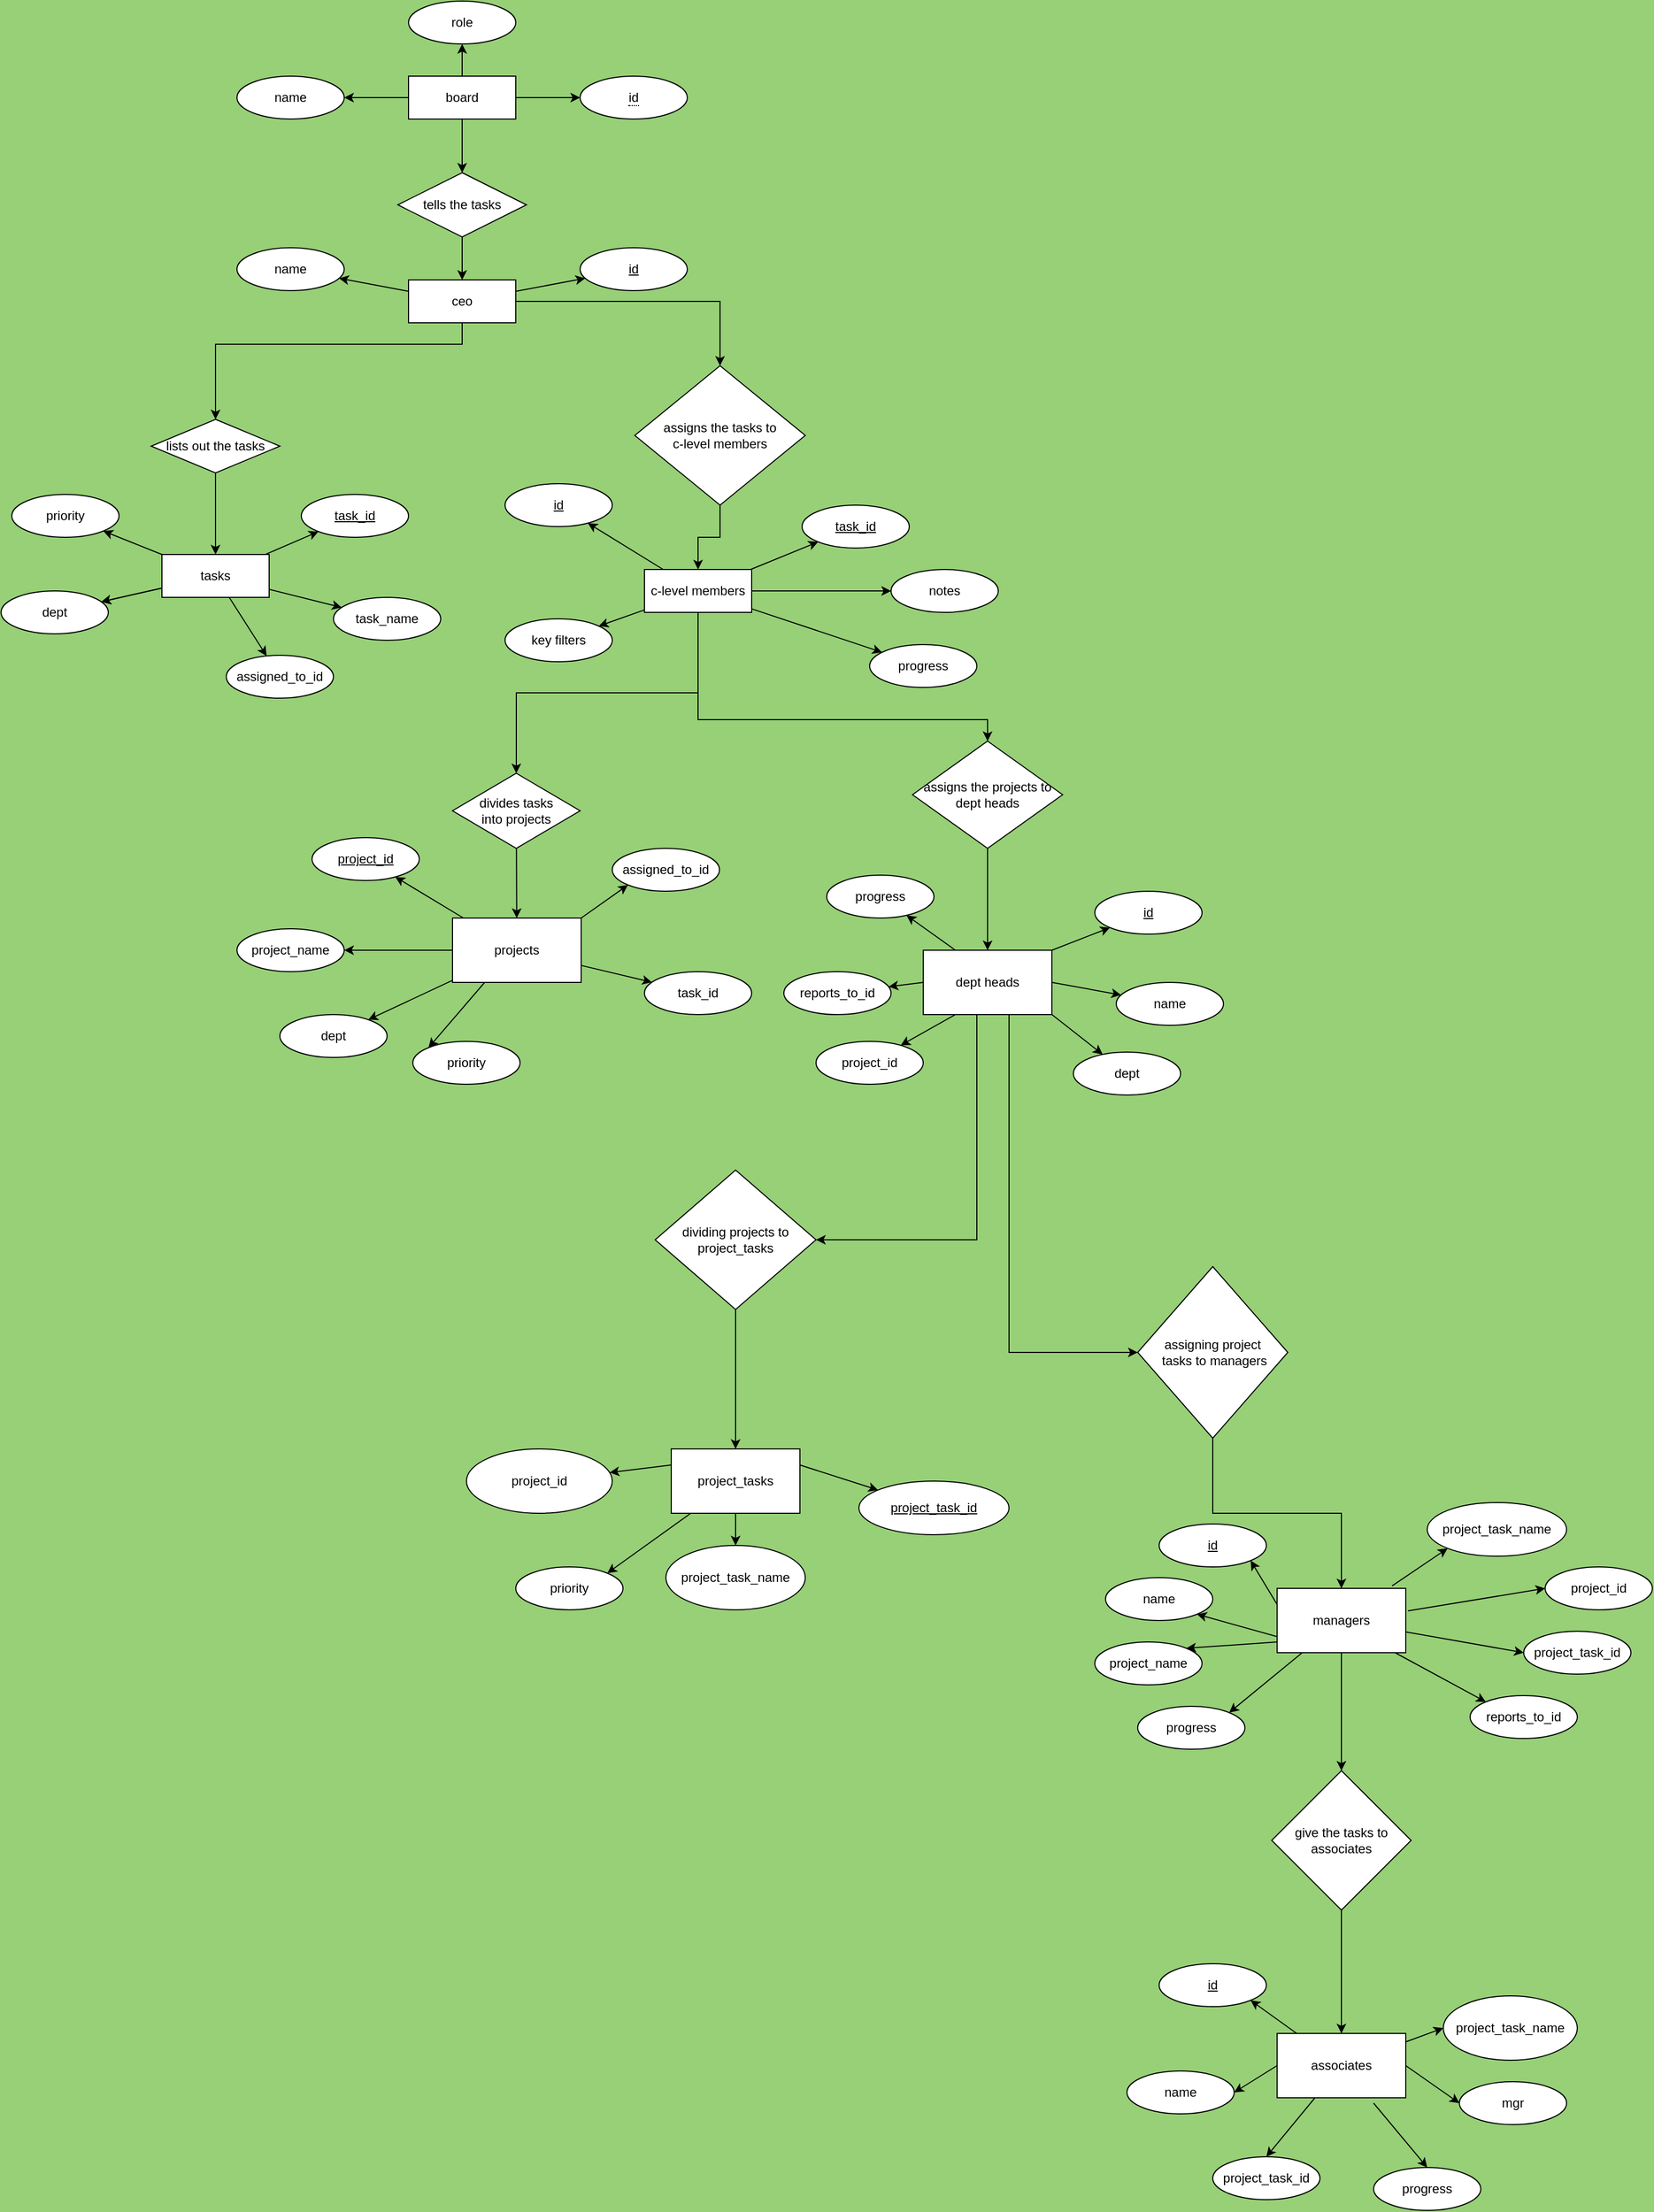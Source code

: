 <mxfile version="14.9.5" type="github">
  <diagram id="wq-XRTfU4Y2B7C9Du99J" name="Page-1">
    <mxGraphModel dx="1865" dy="1725" grid="1" gridSize="10" guides="1" tooltips="1" connect="1" arrows="1" fold="1" page="1" pageScale="1" pageWidth="827" pageHeight="1169" background="#97D077" math="0" shadow="0">
      <root>
        <mxCell id="0" />
        <mxCell id="1" parent="0" />
        <mxCell id="iOZBX-VmQLaMs8w1UVqm-68" value="" style="edgeStyle=orthogonalEdgeStyle;rounded=0;orthogonalLoop=1;jettySize=auto;html=1;" parent="1" source="iOZBX-VmQLaMs8w1UVqm-64" target="iOZBX-VmQLaMs8w1UVqm-66" edge="1">
          <mxGeometry relative="1" as="geometry" />
        </mxCell>
        <mxCell id="iOZBX-VmQLaMs8w1UVqm-76" value="" style="edgeStyle=orthogonalEdgeStyle;rounded=0;orthogonalLoop=1;jettySize=auto;html=1;" parent="1" source="iOZBX-VmQLaMs8w1UVqm-64" target="iOZBX-VmQLaMs8w1UVqm-73" edge="1">
          <mxGeometry relative="1" as="geometry" />
        </mxCell>
        <mxCell id="iOZBX-VmQLaMs8w1UVqm-78" value="" style="edgeStyle=orthogonalEdgeStyle;rounded=0;orthogonalLoop=1;jettySize=auto;html=1;" parent="1" source="iOZBX-VmQLaMs8w1UVqm-64" target="iOZBX-VmQLaMs8w1UVqm-72" edge="1">
          <mxGeometry relative="1" as="geometry" />
        </mxCell>
        <mxCell id="iOZBX-VmQLaMs8w1UVqm-81" value="" style="edgeStyle=none;rounded=0;orthogonalLoop=1;jettySize=auto;html=1;" parent="1" source="iOZBX-VmQLaMs8w1UVqm-64" target="iOZBX-VmQLaMs8w1UVqm-80" edge="1">
          <mxGeometry relative="1" as="geometry" />
        </mxCell>
        <mxCell id="iOZBX-VmQLaMs8w1UVqm-64" value="board" style="whiteSpace=wrap;html=1;align=center;" parent="1" vertex="1">
          <mxGeometry x="360" y="-1090" width="100" height="40" as="geometry" />
        </mxCell>
        <mxCell id="iOZBX-VmQLaMs8w1UVqm-66" value="&lt;span style=&quot;border-bottom: 1px dotted&quot;&gt;id&lt;/span&gt;" style="ellipse;whiteSpace=wrap;html=1;align=center;" parent="1" vertex="1">
          <mxGeometry x="520" y="-1090" width="100" height="40" as="geometry" />
        </mxCell>
        <mxCell id="iOZBX-VmQLaMs8w1UVqm-72" value="name" style="ellipse;whiteSpace=wrap;html=1;align=center;" parent="1" vertex="1">
          <mxGeometry x="200" y="-1090" width="100" height="40" as="geometry" />
        </mxCell>
        <mxCell id="iOZBX-VmQLaMs8w1UVqm-73" value="role" style="ellipse;whiteSpace=wrap;html=1;align=center;" parent="1" vertex="1">
          <mxGeometry x="360" y="-1160" width="100" height="40" as="geometry" />
        </mxCell>
        <mxCell id="iOZBX-VmQLaMs8w1UVqm-83" value="" style="edgeStyle=none;rounded=0;orthogonalLoop=1;jettySize=auto;html=1;" parent="1" source="iOZBX-VmQLaMs8w1UVqm-80" target="iOZBX-VmQLaMs8w1UVqm-82" edge="1">
          <mxGeometry relative="1" as="geometry" />
        </mxCell>
        <mxCell id="iOZBX-VmQLaMs8w1UVqm-80" value="tells the tasks" style="shape=rhombus;perimeter=rhombusPerimeter;whiteSpace=wrap;html=1;align=center;" parent="1" vertex="1">
          <mxGeometry x="350" y="-1000" width="120" height="60" as="geometry" />
        </mxCell>
        <mxCell id="iOZBX-VmQLaMs8w1UVqm-86" value="" style="edgeStyle=none;rounded=0;orthogonalLoop=1;jettySize=auto;html=1;" parent="1" source="iOZBX-VmQLaMs8w1UVqm-82" target="iOZBX-VmQLaMs8w1UVqm-85" edge="1">
          <mxGeometry relative="1" as="geometry" />
        </mxCell>
        <mxCell id="iOZBX-VmQLaMs8w1UVqm-87" value="" style="edgeStyle=none;rounded=0;orthogonalLoop=1;jettySize=auto;html=1;" parent="1" source="iOZBX-VmQLaMs8w1UVqm-82" target="iOZBX-VmQLaMs8w1UVqm-84" edge="1">
          <mxGeometry relative="1" as="geometry" />
        </mxCell>
        <mxCell id="iOZBX-VmQLaMs8w1UVqm-95" value="" style="edgeStyle=orthogonalEdgeStyle;rounded=0;orthogonalLoop=1;jettySize=auto;html=1;" parent="1" source="iOZBX-VmQLaMs8w1UVqm-82" target="iOZBX-VmQLaMs8w1UVqm-89" edge="1">
          <mxGeometry relative="1" as="geometry">
            <Array as="points">
              <mxPoint x="410" y="-840" />
              <mxPoint x="180" y="-840" />
            </Array>
          </mxGeometry>
        </mxCell>
        <mxCell id="iOZBX-VmQLaMs8w1UVqm-82" value="ceo" style="whiteSpace=wrap;html=1;align=center;" parent="1" vertex="1">
          <mxGeometry x="360" y="-900" width="100" height="40" as="geometry" />
        </mxCell>
        <mxCell id="iOZBX-VmQLaMs8w1UVqm-84" value="id" style="ellipse;whiteSpace=wrap;html=1;align=center;fontStyle=4;" parent="1" vertex="1">
          <mxGeometry x="520" y="-930" width="100" height="40" as="geometry" />
        </mxCell>
        <mxCell id="iOZBX-VmQLaMs8w1UVqm-85" value="name" style="ellipse;whiteSpace=wrap;html=1;align=center;" parent="1" vertex="1">
          <mxGeometry x="200" y="-930" width="100" height="40" as="geometry" />
        </mxCell>
        <mxCell id="iOZBX-VmQLaMs8w1UVqm-103" value="" style="edgeStyle=orthogonalEdgeStyle;rounded=0;orthogonalLoop=1;jettySize=auto;html=1;" parent="1" source="iOZBX-VmQLaMs8w1UVqm-82" target="iOZBX-VmQLaMs8w1UVqm-88" edge="1">
          <mxGeometry relative="1" as="geometry" />
        </mxCell>
        <mxCell id="iOZBX-VmQLaMs8w1UVqm-105" value="" style="edgeStyle=orthogonalEdgeStyle;rounded=0;orthogonalLoop=1;jettySize=auto;html=1;" parent="1" source="iOZBX-VmQLaMs8w1UVqm-88" target="iOZBX-VmQLaMs8w1UVqm-104" edge="1">
          <mxGeometry relative="1" as="geometry" />
        </mxCell>
        <mxCell id="iOZBX-VmQLaMs8w1UVqm-88" value="assigns the tasks to &lt;br&gt;c-level members" style="shape=rhombus;perimeter=rhombusPerimeter;whiteSpace=wrap;html=1;align=center;" parent="1" vertex="1">
          <mxGeometry x="571" y="-820" width="159" height="130" as="geometry" />
        </mxCell>
        <mxCell id="iOZBX-VmQLaMs8w1UVqm-96" value="" style="edgeStyle=orthogonalEdgeStyle;rounded=0;orthogonalLoop=1;jettySize=auto;html=1;" parent="1" source="iOZBX-VmQLaMs8w1UVqm-89" target="iOZBX-VmQLaMs8w1UVqm-90" edge="1">
          <mxGeometry relative="1" as="geometry" />
        </mxCell>
        <mxCell id="iOZBX-VmQLaMs8w1UVqm-89" value="lists out the tasks" style="shape=rhombus;perimeter=rhombusPerimeter;whiteSpace=wrap;html=1;align=center;" parent="1" vertex="1">
          <mxGeometry x="120" y="-770" width="120" height="50" as="geometry" />
        </mxCell>
        <mxCell id="iOZBX-VmQLaMs8w1UVqm-92" value="" style="edgeStyle=none;rounded=0;orthogonalLoop=1;jettySize=auto;html=1;" parent="1" source="iOZBX-VmQLaMs8w1UVqm-90" target="iOZBX-VmQLaMs8w1UVqm-91" edge="1">
          <mxGeometry relative="1" as="geometry" />
        </mxCell>
        <mxCell id="iOZBX-VmQLaMs8w1UVqm-94" value="" style="edgeStyle=none;rounded=0;orthogonalLoop=1;jettySize=auto;html=1;" parent="1" source="iOZBX-VmQLaMs8w1UVqm-90" target="iOZBX-VmQLaMs8w1UVqm-93" edge="1">
          <mxGeometry relative="1" as="geometry" />
        </mxCell>
        <mxCell id="iOZBX-VmQLaMs8w1UVqm-98" value="" style="rounded=0;orthogonalLoop=1;jettySize=auto;html=1;" parent="1" source="iOZBX-VmQLaMs8w1UVqm-90" target="iOZBX-VmQLaMs8w1UVqm-97" edge="1">
          <mxGeometry relative="1" as="geometry" />
        </mxCell>
        <mxCell id="iOZBX-VmQLaMs8w1UVqm-100" value="" style="edgeStyle=none;rounded=0;orthogonalLoop=1;jettySize=auto;html=1;" parent="1" source="iOZBX-VmQLaMs8w1UVqm-90" target="iOZBX-VmQLaMs8w1UVqm-97" edge="1">
          <mxGeometry relative="1" as="geometry" />
        </mxCell>
        <mxCell id="iOZBX-VmQLaMs8w1UVqm-101" value="" style="edgeStyle=none;rounded=0;orthogonalLoop=1;jettySize=auto;html=1;" parent="1" source="iOZBX-VmQLaMs8w1UVqm-90" target="iOZBX-VmQLaMs8w1UVqm-99" edge="1">
          <mxGeometry relative="1" as="geometry" />
        </mxCell>
        <mxCell id="iOZBX-VmQLaMs8w1UVqm-116" value="" style="edgeStyle=none;rounded=0;orthogonalLoop=1;jettySize=auto;html=1;" parent="1" source="iOZBX-VmQLaMs8w1UVqm-90" target="iOZBX-VmQLaMs8w1UVqm-115" edge="1">
          <mxGeometry relative="1" as="geometry" />
        </mxCell>
        <mxCell id="iOZBX-VmQLaMs8w1UVqm-90" value="tasks" style="whiteSpace=wrap;html=1;align=center;" parent="1" vertex="1">
          <mxGeometry x="130" y="-644" width="100" height="40" as="geometry" />
        </mxCell>
        <mxCell id="iOZBX-VmQLaMs8w1UVqm-91" value="task_id" style="ellipse;whiteSpace=wrap;html=1;align=center;fontStyle=4;" parent="1" vertex="1">
          <mxGeometry x="260" y="-700" width="100" height="40" as="geometry" />
        </mxCell>
        <mxCell id="iOZBX-VmQLaMs8w1UVqm-93" value="task_name" style="ellipse;whiteSpace=wrap;html=1;align=center;" parent="1" vertex="1">
          <mxGeometry x="290" y="-604" width="100" height="40" as="geometry" />
        </mxCell>
        <mxCell id="iOZBX-VmQLaMs8w1UVqm-97" value="dept" style="ellipse;whiteSpace=wrap;html=1;align=center;" parent="1" vertex="1">
          <mxGeometry x="-20" y="-610" width="100" height="40" as="geometry" />
        </mxCell>
        <mxCell id="iOZBX-VmQLaMs8w1UVqm-99" value="priority" style="ellipse;whiteSpace=wrap;html=1;align=center;" parent="1" vertex="1">
          <mxGeometry x="-10" y="-700" width="100" height="40" as="geometry" />
        </mxCell>
        <mxCell id="iOZBX-VmQLaMs8w1UVqm-111" value="" style="rounded=0;orthogonalLoop=1;jettySize=auto;html=1;" parent="1" source="iOZBX-VmQLaMs8w1UVqm-104" target="iOZBX-VmQLaMs8w1UVqm-107" edge="1">
          <mxGeometry relative="1" as="geometry" />
        </mxCell>
        <mxCell id="iOZBX-VmQLaMs8w1UVqm-112" value="" style="edgeStyle=none;rounded=0;orthogonalLoop=1;jettySize=auto;html=1;" parent="1" source="iOZBX-VmQLaMs8w1UVqm-104" target="iOZBX-VmQLaMs8w1UVqm-108" edge="1">
          <mxGeometry relative="1" as="geometry" />
        </mxCell>
        <mxCell id="iOZBX-VmQLaMs8w1UVqm-113" value="" style="edgeStyle=none;rounded=0;orthogonalLoop=1;jettySize=auto;html=1;" parent="1" source="iOZBX-VmQLaMs8w1UVqm-104" target="iOZBX-VmQLaMs8w1UVqm-106" edge="1">
          <mxGeometry relative="1" as="geometry" />
        </mxCell>
        <mxCell id="iOZBX-VmQLaMs8w1UVqm-114" value="" style="edgeStyle=none;rounded=0;orthogonalLoop=1;jettySize=auto;html=1;" parent="1" source="iOZBX-VmQLaMs8w1UVqm-104" target="iOZBX-VmQLaMs8w1UVqm-109" edge="1">
          <mxGeometry relative="1" as="geometry" />
        </mxCell>
        <mxCell id="iOZBX-VmQLaMs8w1UVqm-118" value="" style="edgeStyle=none;rounded=0;orthogonalLoop=1;jettySize=auto;html=1;" parent="1" source="iOZBX-VmQLaMs8w1UVqm-104" target="iOZBX-VmQLaMs8w1UVqm-117" edge="1">
          <mxGeometry relative="1" as="geometry" />
        </mxCell>
        <mxCell id="iOZBX-VmQLaMs8w1UVqm-120" value="" style="edgeStyle=orthogonalEdgeStyle;rounded=0;orthogonalLoop=1;jettySize=auto;html=1;exitX=0.5;exitY=1;exitDx=0;exitDy=0;" parent="1" source="iOZBX-VmQLaMs8w1UVqm-104" target="iOZBX-VmQLaMs8w1UVqm-119" edge="1">
          <mxGeometry relative="1" as="geometry" />
        </mxCell>
        <mxCell id="iOZBX-VmQLaMs8w1UVqm-135" value="" style="edgeStyle=orthogonalEdgeStyle;rounded=0;orthogonalLoop=1;jettySize=auto;html=1;" parent="1" source="iOZBX-VmQLaMs8w1UVqm-104" target="iOZBX-VmQLaMs8w1UVqm-134" edge="1">
          <mxGeometry relative="1" as="geometry">
            <Array as="points">
              <mxPoint x="630" y="-490" />
              <mxPoint x="900" y="-490" />
            </Array>
          </mxGeometry>
        </mxCell>
        <mxCell id="iOZBX-VmQLaMs8w1UVqm-104" value="c-level members" style="whiteSpace=wrap;html=1;align=center;" parent="1" vertex="1">
          <mxGeometry x="580" y="-630" width="100" height="40" as="geometry" />
        </mxCell>
        <mxCell id="iOZBX-VmQLaMs8w1UVqm-106" value="task_id" style="ellipse;whiteSpace=wrap;html=1;align=center;fontStyle=4;" parent="1" vertex="1">
          <mxGeometry x="727" y="-690" width="100" height="40" as="geometry" />
        </mxCell>
        <mxCell id="iOZBX-VmQLaMs8w1UVqm-107" value="id" style="ellipse;whiteSpace=wrap;html=1;align=center;fontStyle=4;" parent="1" vertex="1">
          <mxGeometry x="450" y="-710" width="100" height="40" as="geometry" />
        </mxCell>
        <mxCell id="iOZBX-VmQLaMs8w1UVqm-108" value="key filters" style="ellipse;whiteSpace=wrap;html=1;align=center;" parent="1" vertex="1">
          <mxGeometry x="450" y="-584" width="100" height="40" as="geometry" />
        </mxCell>
        <mxCell id="iOZBX-VmQLaMs8w1UVqm-109" value="notes" style="ellipse;whiteSpace=wrap;html=1;align=center;" parent="1" vertex="1">
          <mxGeometry x="810" y="-630" width="100" height="40" as="geometry" />
        </mxCell>
        <mxCell id="iOZBX-VmQLaMs8w1UVqm-115" value="assigned_to_id" style="ellipse;whiteSpace=wrap;html=1;align=center;fontStyle=0;" parent="1" vertex="1">
          <mxGeometry x="190" y="-550" width="100" height="40" as="geometry" />
        </mxCell>
        <mxCell id="iOZBX-VmQLaMs8w1UVqm-117" value="progress" style="ellipse;whiteSpace=wrap;html=1;align=center;strokeColor=#000000;" parent="1" vertex="1">
          <mxGeometry x="790" y="-560" width="100" height="40" as="geometry" />
        </mxCell>
        <mxCell id="iOZBX-VmQLaMs8w1UVqm-122" value="" style="edgeStyle=none;rounded=0;orthogonalLoop=1;jettySize=auto;html=1;" parent="1" source="iOZBX-VmQLaMs8w1UVqm-119" target="iOZBX-VmQLaMs8w1UVqm-121" edge="1">
          <mxGeometry relative="1" as="geometry" />
        </mxCell>
        <mxCell id="iOZBX-VmQLaMs8w1UVqm-119" value="divides tasks &lt;br&gt;into projects" style="shape=rhombus;perimeter=rhombusPerimeter;whiteSpace=wrap;html=1;align=center;strokeColor=#000000;" parent="1" vertex="1">
          <mxGeometry x="401" y="-440" width="119" height="70" as="geometry" />
        </mxCell>
        <mxCell id="iOZBX-VmQLaMs8w1UVqm-129" value="" style="rounded=0;orthogonalLoop=1;jettySize=auto;html=1;" parent="1" source="iOZBX-VmQLaMs8w1UVqm-121" target="iOZBX-VmQLaMs8w1UVqm-126" edge="1">
          <mxGeometry relative="1" as="geometry" />
        </mxCell>
        <mxCell id="iOZBX-VmQLaMs8w1UVqm-131" value="" style="edgeStyle=none;rounded=0;orthogonalLoop=1;jettySize=auto;html=1;" parent="1" source="iOZBX-VmQLaMs8w1UVqm-121" target="iOZBX-VmQLaMs8w1UVqm-125" edge="1">
          <mxGeometry relative="1" as="geometry" />
        </mxCell>
        <mxCell id="iOZBX-VmQLaMs8w1UVqm-132" value="" style="edgeStyle=none;rounded=0;orthogonalLoop=1;jettySize=auto;html=1;" parent="1" source="iOZBX-VmQLaMs8w1UVqm-121" target="iOZBX-VmQLaMs8w1UVqm-124" edge="1">
          <mxGeometry relative="1" as="geometry" />
        </mxCell>
        <mxCell id="iOZBX-VmQLaMs8w1UVqm-133" value="" style="edgeStyle=none;rounded=0;orthogonalLoop=1;jettySize=auto;html=1;" parent="1" source="iOZBX-VmQLaMs8w1UVqm-121" target="iOZBX-VmQLaMs8w1UVqm-123" edge="1">
          <mxGeometry relative="1" as="geometry" />
        </mxCell>
        <mxCell id="iOZBX-VmQLaMs8w1UVqm-205" style="edgeStyle=none;rounded=0;orthogonalLoop=1;jettySize=auto;html=1;exitX=0.25;exitY=1;exitDx=0;exitDy=0;entryX=0;entryY=0;entryDx=0;entryDy=0;" parent="1" source="iOZBX-VmQLaMs8w1UVqm-121" target="iOZBX-VmQLaMs8w1UVqm-203" edge="1">
          <mxGeometry relative="1" as="geometry" />
        </mxCell>
        <mxCell id="iOZBX-VmQLaMs8w1UVqm-121" value="projects" style="whiteSpace=wrap;html=1;" parent="1" vertex="1">
          <mxGeometry x="401" y="-305" width="120" height="60" as="geometry" />
        </mxCell>
        <mxCell id="iOZBX-VmQLaMs8w1UVqm-123" value="project_id" style="ellipse;whiteSpace=wrap;html=1;align=center;fontStyle=4;strokeColor=#000000;" parent="1" vertex="1">
          <mxGeometry x="270" y="-380" width="100" height="40" as="geometry" />
        </mxCell>
        <mxCell id="iOZBX-VmQLaMs8w1UVqm-124" value="project_name" style="ellipse;whiteSpace=wrap;html=1;align=center;strokeColor=#000000;" parent="1" vertex="1">
          <mxGeometry x="200" y="-295" width="100" height="40" as="geometry" />
        </mxCell>
        <mxCell id="iOZBX-VmQLaMs8w1UVqm-125" value="dept" style="ellipse;whiteSpace=wrap;html=1;align=center;strokeColor=#000000;" parent="1" vertex="1">
          <mxGeometry x="240" y="-215" width="100" height="40" as="geometry" />
        </mxCell>
        <mxCell id="iOZBX-VmQLaMs8w1UVqm-126" value="task_id" style="ellipse;whiteSpace=wrap;html=1;align=center;strokeColor=#000000;" parent="1" vertex="1">
          <mxGeometry x="580" y="-255" width="100" height="40" as="geometry" />
        </mxCell>
        <mxCell id="iOZBX-VmQLaMs8w1UVqm-130" style="edgeStyle=none;rounded=0;orthogonalLoop=1;jettySize=auto;html=1;exitX=1;exitY=0;exitDx=0;exitDy=0;entryX=0;entryY=1;entryDx=0;entryDy=0;" parent="1" source="iOZBX-VmQLaMs8w1UVqm-121" target="iOZBX-VmQLaMs8w1UVqm-127" edge="1">
          <mxGeometry relative="1" as="geometry" />
        </mxCell>
        <mxCell id="iOZBX-VmQLaMs8w1UVqm-127" value="assigned_to_id" style="ellipse;whiteSpace=wrap;html=1;align=center;strokeColor=#000000;" parent="1" vertex="1">
          <mxGeometry x="550" y="-370" width="100" height="40" as="geometry" />
        </mxCell>
        <mxCell id="iOZBX-VmQLaMs8w1UVqm-137" value="" style="edgeStyle=orthogonalEdgeStyle;rounded=0;orthogonalLoop=1;jettySize=auto;html=1;" parent="1" source="iOZBX-VmQLaMs8w1UVqm-134" target="iOZBX-VmQLaMs8w1UVqm-136" edge="1">
          <mxGeometry relative="1" as="geometry" />
        </mxCell>
        <mxCell id="iOZBX-VmQLaMs8w1UVqm-134" value="assigns the projects to dept heads" style="rhombus;whiteSpace=wrap;html=1;" parent="1" vertex="1">
          <mxGeometry x="830" y="-470" width="140" height="100" as="geometry" />
        </mxCell>
        <mxCell id="iOZBX-VmQLaMs8w1UVqm-144" style="rounded=0;orthogonalLoop=1;jettySize=auto;html=1;exitX=0.25;exitY=0;exitDx=0;exitDy=0;" parent="1" source="iOZBX-VmQLaMs8w1UVqm-136" target="iOZBX-VmQLaMs8w1UVqm-143" edge="1">
          <mxGeometry relative="1" as="geometry" />
        </mxCell>
        <mxCell id="iOZBX-VmQLaMs8w1UVqm-145" style="edgeStyle=none;rounded=0;orthogonalLoop=1;jettySize=auto;html=1;exitX=1;exitY=0;exitDx=0;exitDy=0;" parent="1" source="iOZBX-VmQLaMs8w1UVqm-136" target="iOZBX-VmQLaMs8w1UVqm-138" edge="1">
          <mxGeometry relative="1" as="geometry" />
        </mxCell>
        <mxCell id="iOZBX-VmQLaMs8w1UVqm-146" style="edgeStyle=none;rounded=0;orthogonalLoop=1;jettySize=auto;html=1;exitX=1;exitY=0.5;exitDx=0;exitDy=0;" parent="1" source="iOZBX-VmQLaMs8w1UVqm-136" target="iOZBX-VmQLaMs8w1UVqm-139" edge="1">
          <mxGeometry relative="1" as="geometry" />
        </mxCell>
        <mxCell id="iOZBX-VmQLaMs8w1UVqm-147" style="edgeStyle=none;rounded=0;orthogonalLoop=1;jettySize=auto;html=1;exitX=1;exitY=1;exitDx=0;exitDy=0;" parent="1" source="iOZBX-VmQLaMs8w1UVqm-136" target="iOZBX-VmQLaMs8w1UVqm-140" edge="1">
          <mxGeometry relative="1" as="geometry" />
        </mxCell>
        <mxCell id="iOZBX-VmQLaMs8w1UVqm-148" style="edgeStyle=none;rounded=0;orthogonalLoop=1;jettySize=auto;html=1;exitX=0.25;exitY=1;exitDx=0;exitDy=0;" parent="1" source="iOZBX-VmQLaMs8w1UVqm-136" target="iOZBX-VmQLaMs8w1UVqm-141" edge="1">
          <mxGeometry relative="1" as="geometry" />
        </mxCell>
        <mxCell id="iOZBX-VmQLaMs8w1UVqm-149" style="edgeStyle=none;rounded=0;orthogonalLoop=1;jettySize=auto;html=1;exitX=0;exitY=0.5;exitDx=0;exitDy=0;" parent="1" source="iOZBX-VmQLaMs8w1UVqm-136" target="iOZBX-VmQLaMs8w1UVqm-142" edge="1">
          <mxGeometry relative="1" as="geometry" />
        </mxCell>
        <mxCell id="iOZBX-VmQLaMs8w1UVqm-151" value="" style="edgeStyle=orthogonalEdgeStyle;rounded=0;orthogonalLoop=1;jettySize=auto;html=1;" parent="1" source="iOZBX-VmQLaMs8w1UVqm-136" target="iOZBX-VmQLaMs8w1UVqm-150" edge="1">
          <mxGeometry relative="1" as="geometry">
            <Array as="points">
              <mxPoint x="890" y="-5" />
            </Array>
          </mxGeometry>
        </mxCell>
        <mxCell id="iOZBX-VmQLaMs8w1UVqm-162" value="" style="edgeStyle=orthogonalEdgeStyle;rounded=0;orthogonalLoop=1;jettySize=auto;html=1;" parent="1" source="iOZBX-VmQLaMs8w1UVqm-136" target="iOZBX-VmQLaMs8w1UVqm-161" edge="1">
          <mxGeometry relative="1" as="geometry">
            <Array as="points">
              <mxPoint x="920" y="100" />
            </Array>
          </mxGeometry>
        </mxCell>
        <mxCell id="iOZBX-VmQLaMs8w1UVqm-136" value="dept heads" style="whiteSpace=wrap;html=1;" parent="1" vertex="1">
          <mxGeometry x="840" y="-275" width="120" height="60" as="geometry" />
        </mxCell>
        <mxCell id="iOZBX-VmQLaMs8w1UVqm-138" value="id" style="ellipse;whiteSpace=wrap;html=1;align=center;fontStyle=4;strokeColor=#000000;" parent="1" vertex="1">
          <mxGeometry x="1000" y="-330" width="100" height="40" as="geometry" />
        </mxCell>
        <mxCell id="iOZBX-VmQLaMs8w1UVqm-139" value="name" style="ellipse;whiteSpace=wrap;html=1;align=center;strokeColor=#000000;" parent="1" vertex="1">
          <mxGeometry x="1020" y="-245" width="100" height="40" as="geometry" />
        </mxCell>
        <mxCell id="iOZBX-VmQLaMs8w1UVqm-140" value="dept" style="ellipse;whiteSpace=wrap;html=1;align=center;strokeColor=#000000;" parent="1" vertex="1">
          <mxGeometry x="980" y="-180" width="100" height="40" as="geometry" />
        </mxCell>
        <mxCell id="iOZBX-VmQLaMs8w1UVqm-141" value="project_id" style="ellipse;whiteSpace=wrap;html=1;align=center;strokeColor=#000000;" parent="1" vertex="1">
          <mxGeometry x="740" y="-190" width="100" height="40" as="geometry" />
        </mxCell>
        <mxCell id="iOZBX-VmQLaMs8w1UVqm-142" value="reports_to_id" style="ellipse;whiteSpace=wrap;html=1;align=center;strokeColor=#000000;" parent="1" vertex="1">
          <mxGeometry x="710" y="-255" width="100" height="40" as="geometry" />
        </mxCell>
        <mxCell id="iOZBX-VmQLaMs8w1UVqm-143" value="progress" style="ellipse;whiteSpace=wrap;html=1;align=center;strokeColor=#000000;" parent="1" vertex="1">
          <mxGeometry x="750" y="-345" width="100" height="40" as="geometry" />
        </mxCell>
        <mxCell id="iOZBX-VmQLaMs8w1UVqm-153" value="" style="edgeStyle=orthogonalEdgeStyle;rounded=0;orthogonalLoop=1;jettySize=auto;html=1;" parent="1" source="iOZBX-VmQLaMs8w1UVqm-150" target="iOZBX-VmQLaMs8w1UVqm-152" edge="1">
          <mxGeometry relative="1" as="geometry" />
        </mxCell>
        <mxCell id="iOZBX-VmQLaMs8w1UVqm-150" value="dividing projects to project_tasks" style="rhombus;whiteSpace=wrap;html=1;" parent="1" vertex="1">
          <mxGeometry x="590" y="-70" width="150" height="130" as="geometry" />
        </mxCell>
        <mxCell id="iOZBX-VmQLaMs8w1UVqm-158" style="rounded=0;orthogonalLoop=1;jettySize=auto;html=1;exitX=1;exitY=0.25;exitDx=0;exitDy=0;" parent="1" source="iOZBX-VmQLaMs8w1UVqm-152" target="iOZBX-VmQLaMs8w1UVqm-154" edge="1">
          <mxGeometry relative="1" as="geometry" />
        </mxCell>
        <mxCell id="iOZBX-VmQLaMs8w1UVqm-159" style="edgeStyle=none;rounded=0;orthogonalLoop=1;jettySize=auto;html=1;exitX=0.5;exitY=1;exitDx=0;exitDy=0;" parent="1" source="iOZBX-VmQLaMs8w1UVqm-152" target="iOZBX-VmQLaMs8w1UVqm-156" edge="1">
          <mxGeometry relative="1" as="geometry" />
        </mxCell>
        <mxCell id="iOZBX-VmQLaMs8w1UVqm-160" style="edgeStyle=none;rounded=0;orthogonalLoop=1;jettySize=auto;html=1;exitX=0;exitY=0.25;exitDx=0;exitDy=0;" parent="1" source="iOZBX-VmQLaMs8w1UVqm-152" target="iOZBX-VmQLaMs8w1UVqm-155" edge="1">
          <mxGeometry relative="1" as="geometry" />
        </mxCell>
        <mxCell id="iOZBX-VmQLaMs8w1UVqm-152" value="project_tasks" style="whiteSpace=wrap;html=1;" parent="1" vertex="1">
          <mxGeometry x="605" y="190" width="120" height="60" as="geometry" />
        </mxCell>
        <mxCell id="iOZBX-VmQLaMs8w1UVqm-154" value="project_task_id" style="ellipse;whiteSpace=wrap;html=1;align=center;fontStyle=4;strokeColor=#000000;" parent="1" vertex="1">
          <mxGeometry x="780" y="220" width="140" height="50" as="geometry" />
        </mxCell>
        <mxCell id="iOZBX-VmQLaMs8w1UVqm-155" value="project_id" style="ellipse;whiteSpace=wrap;html=1;align=center;strokeColor=#000000;" parent="1" vertex="1">
          <mxGeometry x="414" y="190" width="136" height="60" as="geometry" />
        </mxCell>
        <mxCell id="iOZBX-VmQLaMs8w1UVqm-156" value="project_task_name" style="ellipse;whiteSpace=wrap;html=1;align=center;strokeColor=#000000;" parent="1" vertex="1">
          <mxGeometry x="600" y="280" width="130" height="60" as="geometry" />
        </mxCell>
        <mxCell id="iOZBX-VmQLaMs8w1UVqm-164" value="" style="edgeStyle=orthogonalEdgeStyle;rounded=0;orthogonalLoop=1;jettySize=auto;html=1;" parent="1" source="iOZBX-VmQLaMs8w1UVqm-161" target="iOZBX-VmQLaMs8w1UVqm-163" edge="1">
          <mxGeometry relative="1" as="geometry" />
        </mxCell>
        <mxCell id="iOZBX-VmQLaMs8w1UVqm-161" value="assigning project&lt;br&gt;&amp;nbsp;tasks to managers" style="rhombus;whiteSpace=wrap;html=1;" parent="1" vertex="1">
          <mxGeometry x="1040" y="20" width="140" height="160" as="geometry" />
        </mxCell>
        <mxCell id="iOZBX-VmQLaMs8w1UVqm-185" value="" style="edgeStyle=none;rounded=0;orthogonalLoop=1;jettySize=auto;html=1;" parent="1" source="iOZBX-VmQLaMs8w1UVqm-163" target="iOZBX-VmQLaMs8w1UVqm-184" edge="1">
          <mxGeometry relative="1" as="geometry" />
        </mxCell>
        <mxCell id="iOZBX-VmQLaMs8w1UVqm-163" value="managers" style="whiteSpace=wrap;html=1;" parent="1" vertex="1">
          <mxGeometry x="1170" y="320" width="120" height="60" as="geometry" />
        </mxCell>
        <mxCell id="iOZBX-VmQLaMs8w1UVqm-176" style="rounded=0;orthogonalLoop=1;jettySize=auto;html=1;exitX=0;exitY=0.25;exitDx=0;exitDy=0;entryX=1;entryY=1;entryDx=0;entryDy=0;" parent="1" source="iOZBX-VmQLaMs8w1UVqm-163" target="iOZBX-VmQLaMs8w1UVqm-165" edge="1">
          <mxGeometry relative="1" as="geometry" />
        </mxCell>
        <mxCell id="iOZBX-VmQLaMs8w1UVqm-165" value="id" style="ellipse;whiteSpace=wrap;html=1;align=center;fontStyle=4;strokeColor=#000000;" parent="1" vertex="1">
          <mxGeometry x="1060" y="260" width="100" height="40" as="geometry" />
        </mxCell>
        <mxCell id="iOZBX-VmQLaMs8w1UVqm-177" style="edgeStyle=none;rounded=0;orthogonalLoop=1;jettySize=auto;html=1;exitX=0;exitY=0.75;exitDx=0;exitDy=0;entryX=1;entryY=1;entryDx=0;entryDy=0;" parent="1" source="iOZBX-VmQLaMs8w1UVqm-163" target="iOZBX-VmQLaMs8w1UVqm-166" edge="1">
          <mxGeometry relative="1" as="geometry" />
        </mxCell>
        <mxCell id="iOZBX-VmQLaMs8w1UVqm-166" value="name" style="ellipse;whiteSpace=wrap;html=1;align=center;strokeColor=#000000;" parent="1" vertex="1">
          <mxGeometry x="1010" y="310" width="100" height="40" as="geometry" />
        </mxCell>
        <mxCell id="iOZBX-VmQLaMs8w1UVqm-178" style="edgeStyle=none;rounded=0;orthogonalLoop=1;jettySize=auto;html=1;exitX=1;exitY=0;exitDx=0;exitDy=0;entryX=1;entryY=0;entryDx=0;entryDy=0;" parent="1" target="iOZBX-VmQLaMs8w1UVqm-167" edge="1">
          <mxGeometry relative="1" as="geometry">
            <mxPoint x="1170" y="370.0" as="sourcePoint" />
          </mxGeometry>
        </mxCell>
        <mxCell id="iOZBX-VmQLaMs8w1UVqm-167" value="project_name" style="ellipse;whiteSpace=wrap;html=1;align=center;strokeColor=#000000;" parent="1" vertex="1">
          <mxGeometry x="1000" y="370" width="100" height="40" as="geometry" />
        </mxCell>
        <mxCell id="iOZBX-VmQLaMs8w1UVqm-182" style="edgeStyle=none;rounded=0;orthogonalLoop=1;jettySize=auto;html=1;exitX=1.017;exitY=0.35;exitDx=0;exitDy=0;entryX=0;entryY=0.5;entryDx=0;entryDy=0;exitPerimeter=0;" parent="1" source="iOZBX-VmQLaMs8w1UVqm-163" target="iOZBX-VmQLaMs8w1UVqm-168" edge="1">
          <mxGeometry relative="1" as="geometry" />
        </mxCell>
        <mxCell id="iOZBX-VmQLaMs8w1UVqm-168" value="project_id" style="ellipse;whiteSpace=wrap;html=1;align=center;strokeColor=#000000;" parent="1" vertex="1">
          <mxGeometry x="1420" y="300" width="100" height="40" as="geometry" />
        </mxCell>
        <mxCell id="iOZBX-VmQLaMs8w1UVqm-181" style="edgeStyle=none;rounded=0;orthogonalLoop=1;jettySize=auto;html=1;entryX=0;entryY=0.5;entryDx=0;entryDy=0;" parent="1" source="iOZBX-VmQLaMs8w1UVqm-163" target="iOZBX-VmQLaMs8w1UVqm-169" edge="1">
          <mxGeometry relative="1" as="geometry" />
        </mxCell>
        <mxCell id="iOZBX-VmQLaMs8w1UVqm-169" value="project_task_id" style="ellipse;whiteSpace=wrap;html=1;align=center;strokeColor=#000000;" parent="1" vertex="1">
          <mxGeometry x="1400" y="360" width="100" height="40" as="geometry" />
        </mxCell>
        <mxCell id="iOZBX-VmQLaMs8w1UVqm-183" style="edgeStyle=none;rounded=0;orthogonalLoop=1;jettySize=auto;html=1;exitX=0.894;exitY=-0.039;exitDx=0;exitDy=0;entryX=0;entryY=1;entryDx=0;entryDy=0;exitPerimeter=0;" parent="1" source="iOZBX-VmQLaMs8w1UVqm-163" target="iOZBX-VmQLaMs8w1UVqm-171" edge="1">
          <mxGeometry relative="1" as="geometry" />
        </mxCell>
        <mxCell id="iOZBX-VmQLaMs8w1UVqm-171" value="project_task_name" style="ellipse;whiteSpace=wrap;html=1;align=center;strokeColor=#000000;" parent="1" vertex="1">
          <mxGeometry x="1310" y="240" width="130" height="50" as="geometry" />
        </mxCell>
        <mxCell id="iOZBX-VmQLaMs8w1UVqm-180" style="edgeStyle=none;rounded=0;orthogonalLoop=1;jettySize=auto;html=1;exitX=0.917;exitY=1;exitDx=0;exitDy=0;entryX=0;entryY=0;entryDx=0;entryDy=0;exitPerimeter=0;" parent="1" source="iOZBX-VmQLaMs8w1UVqm-163" target="iOZBX-VmQLaMs8w1UVqm-173" edge="1">
          <mxGeometry relative="1" as="geometry" />
        </mxCell>
        <mxCell id="iOZBX-VmQLaMs8w1UVqm-173" value="reports_to_id" style="ellipse;whiteSpace=wrap;html=1;align=center;strokeColor=#000000;" parent="1" vertex="1">
          <mxGeometry x="1350" y="420" width="100" height="40" as="geometry" />
        </mxCell>
        <mxCell id="iOZBX-VmQLaMs8w1UVqm-179" style="edgeStyle=none;rounded=0;orthogonalLoop=1;jettySize=auto;html=1;entryX=1;entryY=0;entryDx=0;entryDy=0;" parent="1" source="iOZBX-VmQLaMs8w1UVqm-163" target="iOZBX-VmQLaMs8w1UVqm-174" edge="1">
          <mxGeometry relative="1" as="geometry" />
        </mxCell>
        <mxCell id="iOZBX-VmQLaMs8w1UVqm-174" value="progress" style="ellipse;whiteSpace=wrap;html=1;align=center;strokeColor=#000000;" parent="1" vertex="1">
          <mxGeometry x="1040" y="430" width="100" height="40" as="geometry" />
        </mxCell>
        <mxCell id="iOZBX-VmQLaMs8w1UVqm-189" value="" style="edgeStyle=none;rounded=0;orthogonalLoop=1;jettySize=auto;html=1;" parent="1" source="iOZBX-VmQLaMs8w1UVqm-184" target="iOZBX-VmQLaMs8w1UVqm-188" edge="1">
          <mxGeometry relative="1" as="geometry" />
        </mxCell>
        <mxCell id="iOZBX-VmQLaMs8w1UVqm-184" value="give the tasks to associates" style="rhombus;whiteSpace=wrap;html=1;" parent="1" vertex="1">
          <mxGeometry x="1165" y="490" width="130" height="130" as="geometry" />
        </mxCell>
        <mxCell id="iOZBX-VmQLaMs8w1UVqm-188" value="associates" style="whiteSpace=wrap;html=1;" parent="1" vertex="1">
          <mxGeometry x="1170" y="735" width="120" height="60" as="geometry" />
        </mxCell>
        <mxCell id="iOZBX-VmQLaMs8w1UVqm-202" style="edgeStyle=none;rounded=0;orthogonalLoop=1;jettySize=auto;html=1;entryX=1;entryY=1;entryDx=0;entryDy=0;" parent="1" source="iOZBX-VmQLaMs8w1UVqm-188" target="iOZBX-VmQLaMs8w1UVqm-190" edge="1">
          <mxGeometry relative="1" as="geometry" />
        </mxCell>
        <mxCell id="iOZBX-VmQLaMs8w1UVqm-190" value="id" style="ellipse;whiteSpace=wrap;html=1;align=center;fontStyle=4;strokeColor=#000000;" parent="1" vertex="1">
          <mxGeometry x="1060" y="670" width="100" height="40" as="geometry" />
        </mxCell>
        <mxCell id="iOZBX-VmQLaMs8w1UVqm-201" style="edgeStyle=none;rounded=0;orthogonalLoop=1;jettySize=auto;html=1;exitX=0;exitY=0.5;exitDx=0;exitDy=0;entryX=1;entryY=0.5;entryDx=0;entryDy=0;" parent="1" source="iOZBX-VmQLaMs8w1UVqm-188" target="iOZBX-VmQLaMs8w1UVqm-191" edge="1">
          <mxGeometry relative="1" as="geometry" />
        </mxCell>
        <mxCell id="iOZBX-VmQLaMs8w1UVqm-191" value="name" style="ellipse;whiteSpace=wrap;html=1;align=center;strokeColor=#000000;" parent="1" vertex="1">
          <mxGeometry x="1030" y="770" width="100" height="40" as="geometry" />
        </mxCell>
        <mxCell id="iOZBX-VmQLaMs8w1UVqm-200" style="edgeStyle=none;rounded=0;orthogonalLoop=1;jettySize=auto;html=1;entryX=0.5;entryY=0;entryDx=0;entryDy=0;" parent="1" source="iOZBX-VmQLaMs8w1UVqm-188" target="iOZBX-VmQLaMs8w1UVqm-192" edge="1">
          <mxGeometry relative="1" as="geometry" />
        </mxCell>
        <mxCell id="iOZBX-VmQLaMs8w1UVqm-192" value="project_task_id" style="ellipse;whiteSpace=wrap;html=1;align=center;strokeColor=#000000;" parent="1" vertex="1">
          <mxGeometry x="1110" y="850" width="100" height="40" as="geometry" />
        </mxCell>
        <mxCell id="iOZBX-VmQLaMs8w1UVqm-198" style="edgeStyle=none;rounded=0;orthogonalLoop=1;jettySize=auto;html=1;exitX=1;exitY=0.5;exitDx=0;exitDy=0;entryX=0;entryY=0.5;entryDx=0;entryDy=0;" parent="1" source="iOZBX-VmQLaMs8w1UVqm-188" target="iOZBX-VmQLaMs8w1UVqm-194" edge="1">
          <mxGeometry relative="1" as="geometry" />
        </mxCell>
        <mxCell id="iOZBX-VmQLaMs8w1UVqm-194" value="mgr" style="ellipse;whiteSpace=wrap;html=1;align=center;strokeColor=#000000;" parent="1" vertex="1">
          <mxGeometry x="1340" y="780" width="100" height="40" as="geometry" />
        </mxCell>
        <mxCell id="iOZBX-VmQLaMs8w1UVqm-197" style="edgeStyle=none;rounded=0;orthogonalLoop=1;jettySize=auto;html=1;entryX=0;entryY=0.5;entryDx=0;entryDy=0;" parent="1" source="iOZBX-VmQLaMs8w1UVqm-188" target="iOZBX-VmQLaMs8w1UVqm-195" edge="1">
          <mxGeometry relative="1" as="geometry" />
        </mxCell>
        <mxCell id="iOZBX-VmQLaMs8w1UVqm-195" value="project_task_name" style="ellipse;whiteSpace=wrap;html=1;align=center;strokeColor=#000000;" parent="1" vertex="1">
          <mxGeometry x="1325" y="700" width="125" height="60" as="geometry" />
        </mxCell>
        <mxCell id="iOZBX-VmQLaMs8w1UVqm-199" style="edgeStyle=none;rounded=0;orthogonalLoop=1;jettySize=auto;html=1;exitX=0.5;exitY=0;exitDx=0;exitDy=0;entryX=0.5;entryY=0;entryDx=0;entryDy=0;" parent="1" target="iOZBX-VmQLaMs8w1UVqm-196" edge="1">
          <mxGeometry relative="1" as="geometry">
            <mxPoint x="1260" y="800" as="sourcePoint" />
          </mxGeometry>
        </mxCell>
        <mxCell id="iOZBX-VmQLaMs8w1UVqm-196" value="progress" style="ellipse;whiteSpace=wrap;html=1;align=center;strokeColor=#000000;" parent="1" vertex="1">
          <mxGeometry x="1260" y="860" width="100" height="40" as="geometry" />
        </mxCell>
        <mxCell id="iOZBX-VmQLaMs8w1UVqm-203" value="priority" style="ellipse;whiteSpace=wrap;html=1;align=center;" parent="1" vertex="1">
          <mxGeometry x="364" y="-190" width="100" height="40" as="geometry" />
        </mxCell>
        <mxCell id="iOZBX-VmQLaMs8w1UVqm-207" style="edgeStyle=none;rounded=0;orthogonalLoop=1;jettySize=auto;html=1;entryX=1;entryY=0;entryDx=0;entryDy=0;" parent="1" source="iOZBX-VmQLaMs8w1UVqm-152" target="iOZBX-VmQLaMs8w1UVqm-206" edge="1">
          <mxGeometry relative="1" as="geometry" />
        </mxCell>
        <mxCell id="iOZBX-VmQLaMs8w1UVqm-206" value="priority" style="ellipse;whiteSpace=wrap;html=1;align=center;" parent="1" vertex="1">
          <mxGeometry x="460" y="300" width="100" height="40" as="geometry" />
        </mxCell>
      </root>
    </mxGraphModel>
  </diagram>
</mxfile>
